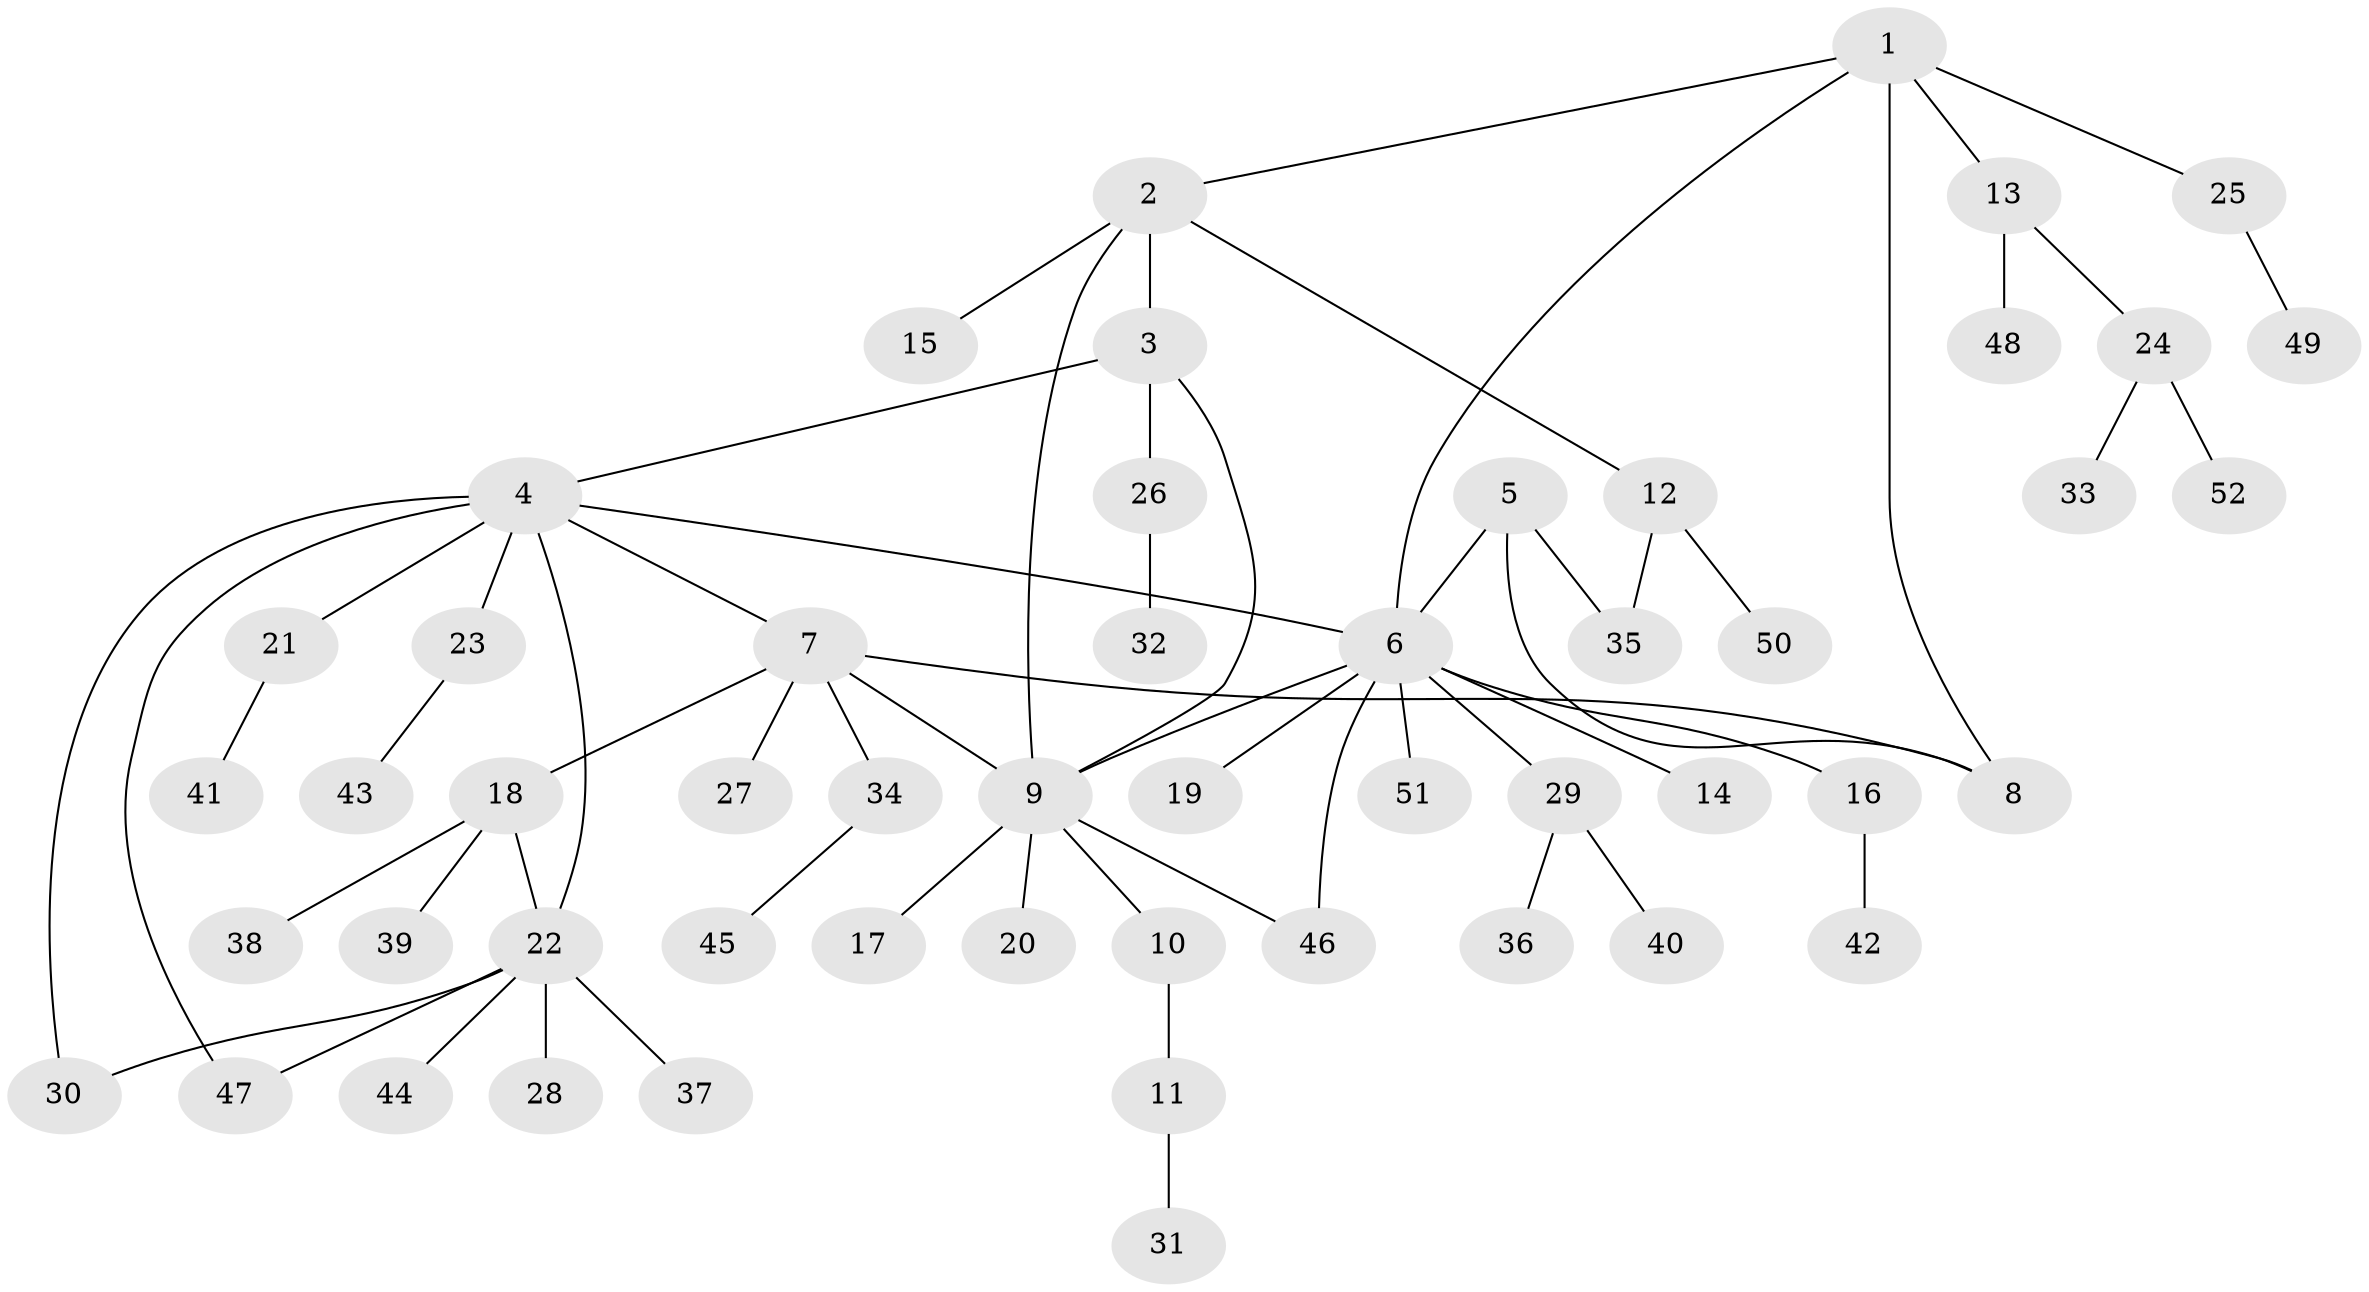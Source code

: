 // Generated by graph-tools (version 1.1) at 2025/50/03/09/25 03:50:42]
// undirected, 52 vertices, 62 edges
graph export_dot {
graph [start="1"]
  node [color=gray90,style=filled];
  1;
  2;
  3;
  4;
  5;
  6;
  7;
  8;
  9;
  10;
  11;
  12;
  13;
  14;
  15;
  16;
  17;
  18;
  19;
  20;
  21;
  22;
  23;
  24;
  25;
  26;
  27;
  28;
  29;
  30;
  31;
  32;
  33;
  34;
  35;
  36;
  37;
  38;
  39;
  40;
  41;
  42;
  43;
  44;
  45;
  46;
  47;
  48;
  49;
  50;
  51;
  52;
  1 -- 2;
  1 -- 6;
  1 -- 8;
  1 -- 13;
  1 -- 25;
  2 -- 3;
  2 -- 9;
  2 -- 12;
  2 -- 15;
  3 -- 4;
  3 -- 9;
  3 -- 26;
  4 -- 6;
  4 -- 7;
  4 -- 21;
  4 -- 22;
  4 -- 23;
  4 -- 30;
  4 -- 47;
  5 -- 6;
  5 -- 8;
  5 -- 35;
  6 -- 9;
  6 -- 14;
  6 -- 16;
  6 -- 19;
  6 -- 29;
  6 -- 46;
  6 -- 51;
  7 -- 8;
  7 -- 9;
  7 -- 18;
  7 -- 27;
  7 -- 34;
  9 -- 10;
  9 -- 17;
  9 -- 20;
  9 -- 46;
  10 -- 11;
  11 -- 31;
  12 -- 35;
  12 -- 50;
  13 -- 24;
  13 -- 48;
  16 -- 42;
  18 -- 22;
  18 -- 38;
  18 -- 39;
  21 -- 41;
  22 -- 28;
  22 -- 30;
  22 -- 37;
  22 -- 44;
  22 -- 47;
  23 -- 43;
  24 -- 33;
  24 -- 52;
  25 -- 49;
  26 -- 32;
  29 -- 36;
  29 -- 40;
  34 -- 45;
}
